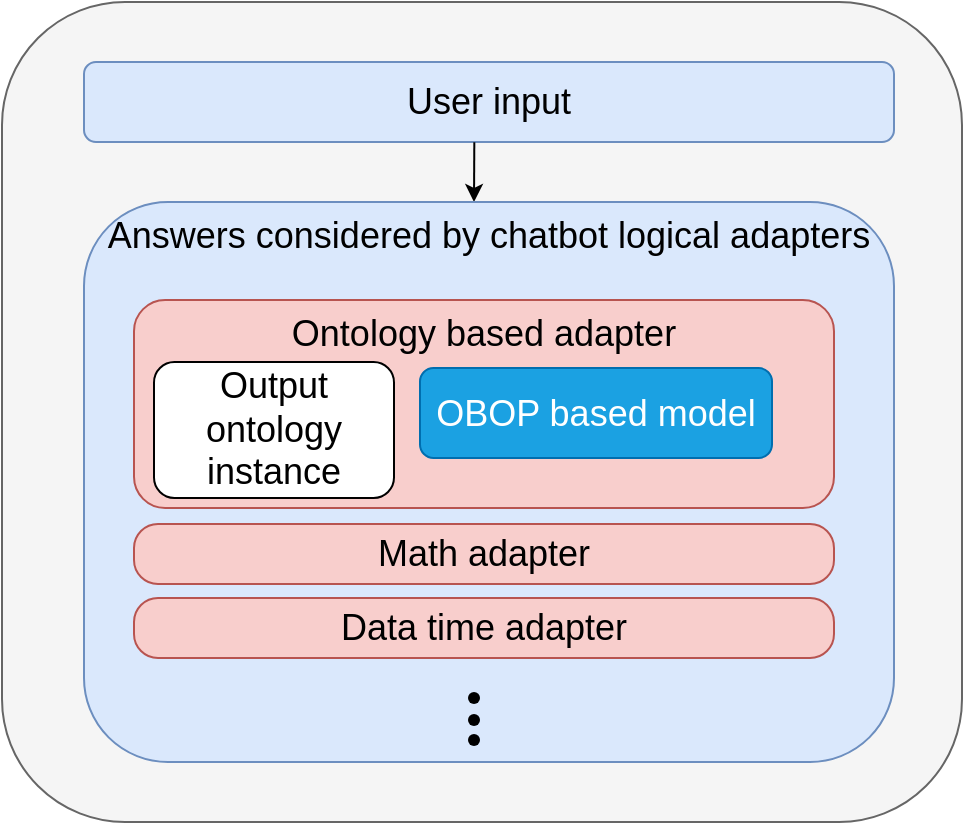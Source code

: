 <mxfile version="20.3.0" type="device"><diagram id="6vBgQq5Os8EtFp1zZkaI" name="Page-1"><mxGraphModel dx="610" dy="395" grid="1" gridSize="10" guides="1" tooltips="1" connect="1" arrows="1" fold="1" page="1" pageScale="1" pageWidth="827" pageHeight="1169" math="0" shadow="0"><root><mxCell id="0"/><mxCell id="1" parent="0"/><mxCell id="eBwqmAOBC1Hbagi9D7nk-1" value="" style="rounded=1;whiteSpace=wrap;html=1;fillColor=#f5f5f5;fontColor=#333333;strokeColor=#666666;" parent="1" vertex="1"><mxGeometry x="210" y="40" width="480" height="410" as="geometry"/></mxCell><mxCell id="eBwqmAOBC1Hbagi9D7nk-3" value="&lt;font style=&quot;font-size: 18px;&quot;&gt;User input&lt;/font&gt;" style="rounded=1;whiteSpace=wrap;html=1;fillColor=#dae8fc;strokeColor=#6c8ebf;fontSize=18;" parent="1" vertex="1"><mxGeometry x="251" y="70" width="405" height="40" as="geometry"/></mxCell><mxCell id="eBwqmAOBC1Hbagi9D7nk-4" value="" style="endArrow=classic;html=1;rounded=1;exitX=0.492;exitY=0.171;exitDx=0;exitDy=0;exitPerimeter=0;" parent="1" source="eBwqmAOBC1Hbagi9D7nk-1" edge="1"><mxGeometry width="50" height="50" relative="1" as="geometry"><mxPoint x="450" y="110" as="sourcePoint"/><mxPoint x="446" y="140" as="targetPoint"/></mxGeometry></mxCell><mxCell id="eBwqmAOBC1Hbagi9D7nk-5" value="&lt;font style=&quot;font-size: 18px;&quot;&gt;Answers considered by chatbot logical adapters&lt;/font&gt;" style="rounded=1;whiteSpace=wrap;html=1;fillColor=#dae8fc;strokeColor=#6c8ebf;verticalAlign=top;" parent="1" vertex="1"><mxGeometry x="251" y="140" width="405" height="280" as="geometry"/></mxCell><mxCell id="eBwqmAOBC1Hbagi9D7nk-7" value="&lt;font style=&quot;font-size: 18px;&quot;&gt;Ontology based adapter&lt;/font&gt;" style="rounded=1;whiteSpace=wrap;html=1;fillColor=#f8cecc;strokeColor=#b85450;verticalAlign=top;" parent="1" vertex="1"><mxGeometry x="276" y="189" width="350" height="104" as="geometry"/></mxCell><mxCell id="eBwqmAOBC1Hbagi9D7nk-8" value="&lt;font style=&quot;font-size: 18px;&quot;&gt;Output ontology instance&lt;/font&gt;" style="rounded=1;whiteSpace=wrap;html=1;fontSize=16;" parent="1" vertex="1"><mxGeometry x="286" y="220" width="120" height="68" as="geometry"/></mxCell><mxCell id="eBwqmAOBC1Hbagi9D7nk-9" value="&lt;font style=&quot;font-size: 18px;&quot;&gt;Math adapter&lt;/font&gt;" style="rounded=1;whiteSpace=wrap;html=1;fillColor=#f8cecc;strokeColor=#b85450;arcSize=40;" parent="1" vertex="1"><mxGeometry x="276" y="301" width="350" height="30" as="geometry"/></mxCell><mxCell id="eBwqmAOBC1Hbagi9D7nk-10" value="&lt;font style=&quot;font-size: 18px;&quot;&gt;Data time adapter&lt;/font&gt;" style="rounded=1;whiteSpace=wrap;html=1;fillColor=#f8cecc;strokeColor=#b85450;arcSize=40;" parent="1" vertex="1"><mxGeometry x="276" y="338" width="350" height="30" as="geometry"/></mxCell><mxCell id="eBwqmAOBC1Hbagi9D7nk-11" value="" style="shape=waypoint;fillStyle=solid;size=6;pointerEvents=1;points=[];fillColor=none;resizable=0;rotatable=0;perimeter=centerPerimeter;snapToPoint=1;rounded=1;" parent="1" vertex="1"><mxGeometry x="426" y="368" width="40" height="40" as="geometry"/></mxCell><mxCell id="eBwqmAOBC1Hbagi9D7nk-12" value="" style="shape=waypoint;fillStyle=solid;size=6;pointerEvents=1;points=[];fillColor=none;resizable=0;rotatable=0;perimeter=centerPerimeter;snapToPoint=1;rounded=1;" parent="1" vertex="1"><mxGeometry x="426" y="379" width="40" height="40" as="geometry"/></mxCell><mxCell id="eBwqmAOBC1Hbagi9D7nk-13" value="" style="shape=waypoint;fillStyle=solid;size=6;pointerEvents=1;points=[];fillColor=none;resizable=0;rotatable=0;perimeter=centerPerimeter;snapToPoint=1;rounded=1;" parent="1" vertex="1"><mxGeometry x="426" y="389" width="40" height="40" as="geometry"/></mxCell><mxCell id="eBwqmAOBC1Hbagi9D7nk-15" value="&lt;font style=&quot;font-size: 18px;&quot;&gt;OBOP based model&lt;/font&gt;" style="rounded=1;whiteSpace=wrap;html=1;fillColor=#1ba1e2;strokeColor=#006EAF;fontColor=#ffffff;fontSize=16;" parent="1" vertex="1"><mxGeometry x="419" y="223" width="176" height="45" as="geometry"/></mxCell></root></mxGraphModel></diagram></mxfile>